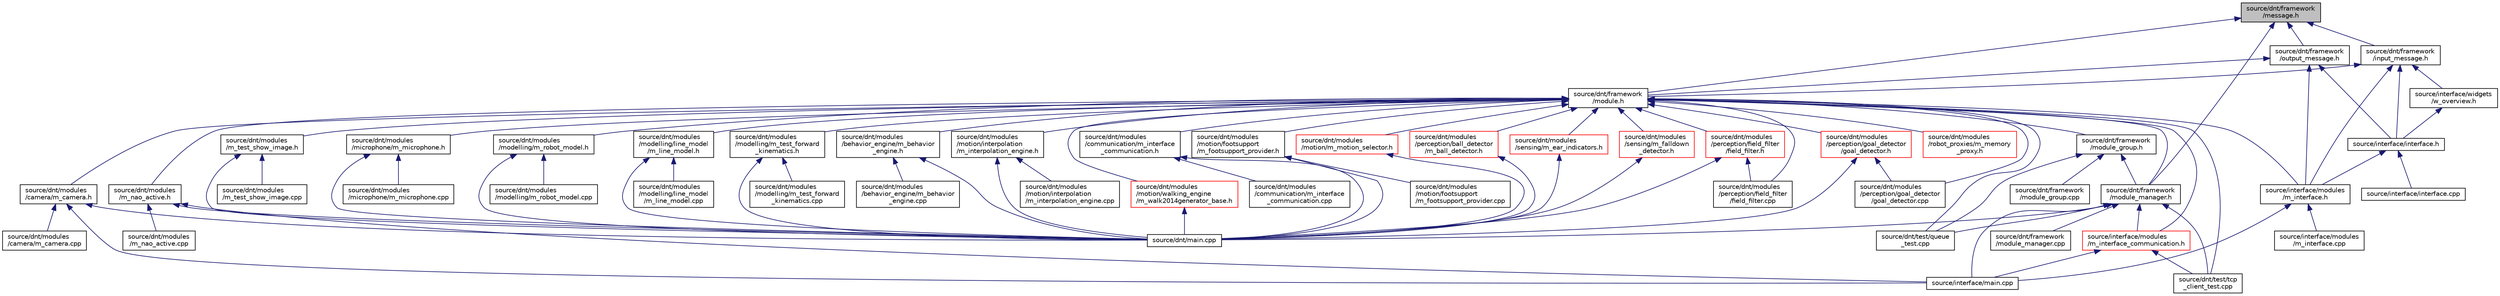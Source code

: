 digraph "source/dnt/framework/message.h"
{
  edge [fontname="Helvetica",fontsize="10",labelfontname="Helvetica",labelfontsize="10"];
  node [fontname="Helvetica",fontsize="10",shape=record];
  Node5 [label="source/dnt/framework\l/message.h",height=0.2,width=0.4,color="black", fillcolor="grey75", style="filled", fontcolor="black"];
  Node5 -> Node6 [dir="back",color="midnightblue",fontsize="10",style="solid",fontname="Helvetica"];
  Node6 [label="source/dnt/framework\l/input_message.h",height=0.2,width=0.4,color="black", fillcolor="white", style="filled",URL="$input__message_8h.html"];
  Node6 -> Node7 [dir="back",color="midnightblue",fontsize="10",style="solid",fontname="Helvetica"];
  Node7 [label="source/dnt/framework\l/module.h",height=0.2,width=0.4,color="black", fillcolor="white", style="filled",URL="$module_8h.html"];
  Node7 -> Node8 [dir="back",color="midnightblue",fontsize="10",style="solid",fontname="Helvetica"];
  Node8 [label="source/dnt/framework\l/module_group.h",height=0.2,width=0.4,color="black", fillcolor="white", style="filled",URL="$module__group_8h.html"];
  Node8 -> Node9 [dir="back",color="midnightblue",fontsize="10",style="solid",fontname="Helvetica"];
  Node9 [label="source/dnt/framework\l/module_group.cpp",height=0.2,width=0.4,color="black", fillcolor="white", style="filled",URL="$module__group_8cpp.html"];
  Node8 -> Node10 [dir="back",color="midnightblue",fontsize="10",style="solid",fontname="Helvetica"];
  Node10 [label="source/dnt/framework\l/module_manager.h",height=0.2,width=0.4,color="black", fillcolor="white", style="filled",URL="$module__manager_8h.html"];
  Node10 -> Node11 [dir="back",color="midnightblue",fontsize="10",style="solid",fontname="Helvetica"];
  Node11 [label="source/dnt/framework\l/module_manager.cpp",height=0.2,width=0.4,color="black", fillcolor="white", style="filled",URL="$module__manager_8cpp.html"];
  Node10 -> Node12 [dir="back",color="midnightblue",fontsize="10",style="solid",fontname="Helvetica"];
  Node12 [label="source/dnt/main.cpp",height=0.2,width=0.4,color="black", fillcolor="white", style="filled",URL="$dnt_2main_8cpp.html"];
  Node10 -> Node13 [dir="back",color="midnightblue",fontsize="10",style="solid",fontname="Helvetica"];
  Node13 [label="source/dnt/test/queue\l_test.cpp",height=0.2,width=0.4,color="black", fillcolor="white", style="filled",URL="$queue__test_8cpp.html"];
  Node10 -> Node14 [dir="back",color="midnightblue",fontsize="10",style="solid",fontname="Helvetica"];
  Node14 [label="source/dnt/test/tcp\l_client_test.cpp",height=0.2,width=0.4,color="black", fillcolor="white", style="filled",URL="$tcp__client__test_8cpp.html"];
  Node10 -> Node15 [dir="back",color="midnightblue",fontsize="10",style="solid",fontname="Helvetica"];
  Node15 [label="source/interface/main.cpp",height=0.2,width=0.4,color="black", fillcolor="white", style="filled",URL="$interface_2main_8cpp.html"];
  Node10 -> Node16 [dir="back",color="midnightblue",fontsize="10",style="solid",fontname="Helvetica"];
  Node16 [label="source/interface/modules\l/m_interface_communication.h",height=0.2,width=0.4,color="red", fillcolor="white", style="filled",URL="$interface_2modules_2m__interface__communication_8h.html"];
  Node16 -> Node14 [dir="back",color="midnightblue",fontsize="10",style="solid",fontname="Helvetica"];
  Node16 -> Node15 [dir="back",color="midnightblue",fontsize="10",style="solid",fontname="Helvetica"];
  Node8 -> Node13 [dir="back",color="midnightblue",fontsize="10",style="solid",fontname="Helvetica"];
  Node7 -> Node10 [dir="back",color="midnightblue",fontsize="10",style="solid",fontname="Helvetica"];
  Node7 -> Node18 [dir="back",color="midnightblue",fontsize="10",style="solid",fontname="Helvetica"];
  Node18 [label="source/dnt/modules\l/behavior_engine/m_behavior\l_engine.h",height=0.2,width=0.4,color="black", fillcolor="white", style="filled",URL="$m__behavior__engine_8h.html"];
  Node18 -> Node12 [dir="back",color="midnightblue",fontsize="10",style="solid",fontname="Helvetica"];
  Node18 -> Node19 [dir="back",color="midnightblue",fontsize="10",style="solid",fontname="Helvetica"];
  Node19 [label="source/dnt/modules\l/behavior_engine/m_behavior\l_engine.cpp",height=0.2,width=0.4,color="black", fillcolor="white", style="filled",URL="$m__behavior__engine_8cpp.html"];
  Node7 -> Node20 [dir="back",color="midnightblue",fontsize="10",style="solid",fontname="Helvetica"];
  Node20 [label="source/dnt/modules\l/camera/m_camera.h",height=0.2,width=0.4,color="black", fillcolor="white", style="filled",URL="$m__camera_8h.html"];
  Node20 -> Node12 [dir="back",color="midnightblue",fontsize="10",style="solid",fontname="Helvetica"];
  Node20 -> Node21 [dir="back",color="midnightblue",fontsize="10",style="solid",fontname="Helvetica"];
  Node21 [label="source/dnt/modules\l/camera/m_camera.cpp",height=0.2,width=0.4,color="black", fillcolor="white", style="filled",URL="$m__camera_8cpp.html"];
  Node20 -> Node15 [dir="back",color="midnightblue",fontsize="10",style="solid",fontname="Helvetica"];
  Node7 -> Node22 [dir="back",color="midnightblue",fontsize="10",style="solid",fontname="Helvetica"];
  Node22 [label="source/dnt/modules\l/communication/m_interface\l_communication.h",height=0.2,width=0.4,color="black", fillcolor="white", style="filled",URL="$dnt_2modules_2communication_2m__interface__communication_8h.html"];
  Node22 -> Node12 [dir="back",color="midnightblue",fontsize="10",style="solid",fontname="Helvetica"];
  Node22 -> Node23 [dir="back",color="midnightblue",fontsize="10",style="solid",fontname="Helvetica"];
  Node23 [label="source/dnt/modules\l/communication/m_interface\l_communication.cpp",height=0.2,width=0.4,color="black", fillcolor="white", style="filled",URL="$dnt_2modules_2communication_2m__interface__communication_8cpp.html"];
  Node7 -> Node24 [dir="back",color="midnightblue",fontsize="10",style="solid",fontname="Helvetica"];
  Node24 [label="source/dnt/modules\l/m_nao_active.h",height=0.2,width=0.4,color="black", fillcolor="white", style="filled",URL="$m__nao__active_8h.html"];
  Node24 -> Node12 [dir="back",color="midnightblue",fontsize="10",style="solid",fontname="Helvetica"];
  Node24 -> Node25 [dir="back",color="midnightblue",fontsize="10",style="solid",fontname="Helvetica"];
  Node25 [label="source/dnt/modules\l/m_nao_active.cpp",height=0.2,width=0.4,color="black", fillcolor="white", style="filled",URL="$m__nao__active_8cpp.html"];
  Node24 -> Node15 [dir="back",color="midnightblue",fontsize="10",style="solid",fontname="Helvetica"];
  Node7 -> Node26 [dir="back",color="midnightblue",fontsize="10",style="solid",fontname="Helvetica"];
  Node26 [label="source/dnt/modules\l/m_test_show_image.h",height=0.2,width=0.4,color="black", fillcolor="white", style="filled",URL="$m__test__show__image_8h.html"];
  Node26 -> Node12 [dir="back",color="midnightblue",fontsize="10",style="solid",fontname="Helvetica"];
  Node26 -> Node27 [dir="back",color="midnightblue",fontsize="10",style="solid",fontname="Helvetica"];
  Node27 [label="source/dnt/modules\l/m_test_show_image.cpp",height=0.2,width=0.4,color="black", fillcolor="white", style="filled",URL="$m__test__show__image_8cpp.html"];
  Node7 -> Node28 [dir="back",color="midnightblue",fontsize="10",style="solid",fontname="Helvetica"];
  Node28 [label="source/dnt/modules\l/microphone/m_microphone.h",height=0.2,width=0.4,color="black", fillcolor="white", style="filled",URL="$m__microphone_8h.html"];
  Node28 -> Node12 [dir="back",color="midnightblue",fontsize="10",style="solid",fontname="Helvetica"];
  Node28 -> Node29 [dir="back",color="midnightblue",fontsize="10",style="solid",fontname="Helvetica"];
  Node29 [label="source/dnt/modules\l/microphone/m_microphone.cpp",height=0.2,width=0.4,color="black", fillcolor="white", style="filled",URL="$m__microphone_8cpp.html"];
  Node7 -> Node30 [dir="back",color="midnightblue",fontsize="10",style="solid",fontname="Helvetica"];
  Node30 [label="source/dnt/modules\l/modelling/m_robot_model.h",height=0.2,width=0.4,color="black", fillcolor="white", style="filled",URL="$m__robot__model_8h.html"];
  Node30 -> Node12 [dir="back",color="midnightblue",fontsize="10",style="solid",fontname="Helvetica"];
  Node30 -> Node31 [dir="back",color="midnightblue",fontsize="10",style="solid",fontname="Helvetica"];
  Node31 [label="source/dnt/modules\l/modelling/m_robot_model.cpp",height=0.2,width=0.4,color="black", fillcolor="white", style="filled",URL="$m__robot__model_8cpp.html"];
  Node7 -> Node32 [dir="back",color="midnightblue",fontsize="10",style="solid",fontname="Helvetica"];
  Node32 [label="source/dnt/modules\l/modelling/line_model\l/m_line_model.h",height=0.2,width=0.4,color="black", fillcolor="white", style="filled",URL="$m__line__model_8h.html"];
  Node32 -> Node12 [dir="back",color="midnightblue",fontsize="10",style="solid",fontname="Helvetica"];
  Node32 -> Node33 [dir="back",color="midnightblue",fontsize="10",style="solid",fontname="Helvetica"];
  Node33 [label="source/dnt/modules\l/modelling/line_model\l/m_line_model.cpp",height=0.2,width=0.4,color="black", fillcolor="white", style="filled",URL="$m__line__model_8cpp.html"];
  Node7 -> Node34 [dir="back",color="midnightblue",fontsize="10",style="solid",fontname="Helvetica"];
  Node34 [label="source/dnt/modules\l/modelling/m_test_forward\l_kinematics.h",height=0.2,width=0.4,color="black", fillcolor="white", style="filled",URL="$m__test__forward__kinematics_8h.html"];
  Node34 -> Node12 [dir="back",color="midnightblue",fontsize="10",style="solid",fontname="Helvetica"];
  Node34 -> Node35 [dir="back",color="midnightblue",fontsize="10",style="solid",fontname="Helvetica"];
  Node35 [label="source/dnt/modules\l/modelling/m_test_forward\l_kinematics.cpp",height=0.2,width=0.4,color="black", fillcolor="white", style="filled",URL="$m__test__forward__kinematics_8cpp.html"];
  Node7 -> Node36 [dir="back",color="midnightblue",fontsize="10",style="solid",fontname="Helvetica"];
  Node36 [label="source/dnt/modules\l/motion/interpolation\l/m_interpolation_engine.h",height=0.2,width=0.4,color="black", fillcolor="white", style="filled",URL="$m__interpolation__engine_8h.html",tooltip="This file handles interpolation of joints for specific motions. "];
  Node36 -> Node12 [dir="back",color="midnightblue",fontsize="10",style="solid",fontname="Helvetica"];
  Node36 -> Node37 [dir="back",color="midnightblue",fontsize="10",style="solid",fontname="Helvetica"];
  Node37 [label="source/dnt/modules\l/motion/interpolation\l/m_interpolation_engine.cpp",height=0.2,width=0.4,color="black", fillcolor="white", style="filled",URL="$m__interpolation__engine_8cpp.html"];
  Node7 -> Node38 [dir="back",color="midnightblue",fontsize="10",style="solid",fontname="Helvetica"];
  Node38 [label="source/dnt/modules\l/motion/footsupport\l/m_footsupport_provider.h",height=0.2,width=0.4,color="black", fillcolor="white", style="filled",URL="$m__footsupport__provider_8h.html"];
  Node38 -> Node12 [dir="back",color="midnightblue",fontsize="10",style="solid",fontname="Helvetica"];
  Node38 -> Node39 [dir="back",color="midnightblue",fontsize="10",style="solid",fontname="Helvetica"];
  Node39 [label="source/dnt/modules\l/motion/footsupport\l/m_footsupport_provider.cpp",height=0.2,width=0.4,color="black", fillcolor="white", style="filled",URL="$m__footsupport__provider_8cpp.html"];
  Node7 -> Node40 [dir="back",color="midnightblue",fontsize="10",style="solid",fontname="Helvetica"];
  Node40 [label="source/dnt/modules\l/motion/walking_engine\l/m_walk2014generator_base.h",height=0.2,width=0.4,color="red", fillcolor="white", style="filled",URL="$m__walk2014generator__base_8h.html"];
  Node40 -> Node12 [dir="back",color="midnightblue",fontsize="10",style="solid",fontname="Helvetica"];
  Node7 -> Node42 [dir="back",color="midnightblue",fontsize="10",style="solid",fontname="Helvetica"];
  Node42 [label="source/dnt/modules\l/motion/m_motion_selector.h",height=0.2,width=0.4,color="red", fillcolor="white", style="filled",URL="$m__motion__selector_8h.html",tooltip="This file handles which motion is executed. "];
  Node42 -> Node12 [dir="back",color="midnightblue",fontsize="10",style="solid",fontname="Helvetica"];
  Node7 -> Node44 [dir="back",color="midnightblue",fontsize="10",style="solid",fontname="Helvetica"];
  Node44 [label="source/dnt/modules\l/perception/ball_detector\l/m_ball_detector.h",height=0.2,width=0.4,color="red", fillcolor="white", style="filled",URL="$m__ball__detector_8h.html"];
  Node44 -> Node12 [dir="back",color="midnightblue",fontsize="10",style="solid",fontname="Helvetica"];
  Node7 -> Node46 [dir="back",color="midnightblue",fontsize="10",style="solid",fontname="Helvetica"];
  Node46 [label="source/dnt/modules\l/perception/field_filter\l/field_filter.h",height=0.2,width=0.4,color="red", fillcolor="white", style="filled",URL="$field__filter_8h.html"];
  Node46 -> Node12 [dir="back",color="midnightblue",fontsize="10",style="solid",fontname="Helvetica"];
  Node46 -> Node47 [dir="back",color="midnightblue",fontsize="10",style="solid",fontname="Helvetica"];
  Node47 [label="source/dnt/modules\l/perception/field_filter\l/field_filter.cpp",height=0.2,width=0.4,color="black", fillcolor="white", style="filled",URL="$field__filter_8cpp.html"];
  Node7 -> Node50 [dir="back",color="midnightblue",fontsize="10",style="solid",fontname="Helvetica"];
  Node50 [label="source/dnt/modules\l/perception/goal_detector\l/goal_detector.h",height=0.2,width=0.4,color="red", fillcolor="white", style="filled",URL="$goal__detector_8h.html"];
  Node50 -> Node12 [dir="back",color="midnightblue",fontsize="10",style="solid",fontname="Helvetica"];
  Node50 -> Node51 [dir="back",color="midnightblue",fontsize="10",style="solid",fontname="Helvetica"];
  Node51 [label="source/dnt/modules\l/perception/goal_detector\l/goal_detector.cpp",height=0.2,width=0.4,color="black", fillcolor="white", style="filled",URL="$goal__detector_8cpp.html"];
  Node7 -> Node52 [dir="back",color="midnightblue",fontsize="10",style="solid",fontname="Helvetica"];
  Node52 [label="source/dnt/modules\l/robot_proxies/m_memory\l_proxy.h",height=0.2,width=0.4,color="red", fillcolor="white", style="filled",URL="$m__memory__proxy_8h.html"];
  Node7 -> Node58 [dir="back",color="midnightblue",fontsize="10",style="solid",fontname="Helvetica"];
  Node58 [label="source/dnt/modules\l/sensing/m_ear_indicators.h",height=0.2,width=0.4,color="red", fillcolor="white", style="filled",URL="$m__ear__indicators_8h.html"];
  Node58 -> Node12 [dir="back",color="midnightblue",fontsize="10",style="solid",fontname="Helvetica"];
  Node7 -> Node60 [dir="back",color="midnightblue",fontsize="10",style="solid",fontname="Helvetica"];
  Node60 [label="source/dnt/modules\l/sensing/m_falldown\l_detector.h",height=0.2,width=0.4,color="red", fillcolor="white", style="filled",URL="$m__falldown__detector_8h.html",tooltip="Detect whether the robot has fallen over. "];
  Node60 -> Node12 [dir="back",color="midnightblue",fontsize="10",style="solid",fontname="Helvetica"];
  Node7 -> Node47 [dir="back",color="midnightblue",fontsize="10",style="solid",fontname="Helvetica"];
  Node7 -> Node51 [dir="back",color="midnightblue",fontsize="10",style="solid",fontname="Helvetica"];
  Node7 -> Node13 [dir="back",color="midnightblue",fontsize="10",style="solid",fontname="Helvetica"];
  Node7 -> Node14 [dir="back",color="midnightblue",fontsize="10",style="solid",fontname="Helvetica"];
  Node7 -> Node16 [dir="back",color="midnightblue",fontsize="10",style="solid",fontname="Helvetica"];
  Node7 -> Node62 [dir="back",color="midnightblue",fontsize="10",style="solid",fontname="Helvetica"];
  Node62 [label="source/interface/modules\l/m_interface.h",height=0.2,width=0.4,color="black", fillcolor="white", style="filled",URL="$m__interface_8h.html"];
  Node62 -> Node15 [dir="back",color="midnightblue",fontsize="10",style="solid",fontname="Helvetica"];
  Node62 -> Node63 [dir="back",color="midnightblue",fontsize="10",style="solid",fontname="Helvetica"];
  Node63 [label="source/interface/modules\l/m_interface.cpp",height=0.2,width=0.4,color="black", fillcolor="white", style="filled",URL="$m__interface_8cpp.html"];
  Node6 -> Node64 [dir="back",color="midnightblue",fontsize="10",style="solid",fontname="Helvetica"];
  Node64 [label="source/interface/interface.h",height=0.2,width=0.4,color="black", fillcolor="white", style="filled",URL="$interface_8h.html"];
  Node64 -> Node65 [dir="back",color="midnightblue",fontsize="10",style="solid",fontname="Helvetica"];
  Node65 [label="source/interface/interface.cpp",height=0.2,width=0.4,color="black", fillcolor="white", style="filled",URL="$interface_8cpp.html"];
  Node64 -> Node62 [dir="back",color="midnightblue",fontsize="10",style="solid",fontname="Helvetica"];
  Node6 -> Node66 [dir="back",color="midnightblue",fontsize="10",style="solid",fontname="Helvetica"];
  Node66 [label="source/interface/widgets\l/w_overview.h",height=0.2,width=0.4,color="black", fillcolor="white", style="filled",URL="$w__overview_8h.html"];
  Node66 -> Node64 [dir="back",color="midnightblue",fontsize="10",style="solid",fontname="Helvetica"];
  Node6 -> Node62 [dir="back",color="midnightblue",fontsize="10",style="solid",fontname="Helvetica"];
  Node5 -> Node7 [dir="back",color="midnightblue",fontsize="10",style="solid",fontname="Helvetica"];
  Node5 -> Node10 [dir="back",color="midnightblue",fontsize="10",style="solid",fontname="Helvetica"];
  Node5 -> Node67 [dir="back",color="midnightblue",fontsize="10",style="solid",fontname="Helvetica"];
  Node67 [label="source/dnt/framework\l/output_message.h",height=0.2,width=0.4,color="black", fillcolor="white", style="filled",URL="$output__message_8h.html"];
  Node67 -> Node7 [dir="back",color="midnightblue",fontsize="10",style="solid",fontname="Helvetica"];
  Node67 -> Node64 [dir="back",color="midnightblue",fontsize="10",style="solid",fontname="Helvetica"];
  Node67 -> Node62 [dir="back",color="midnightblue",fontsize="10",style="solid",fontname="Helvetica"];
}
